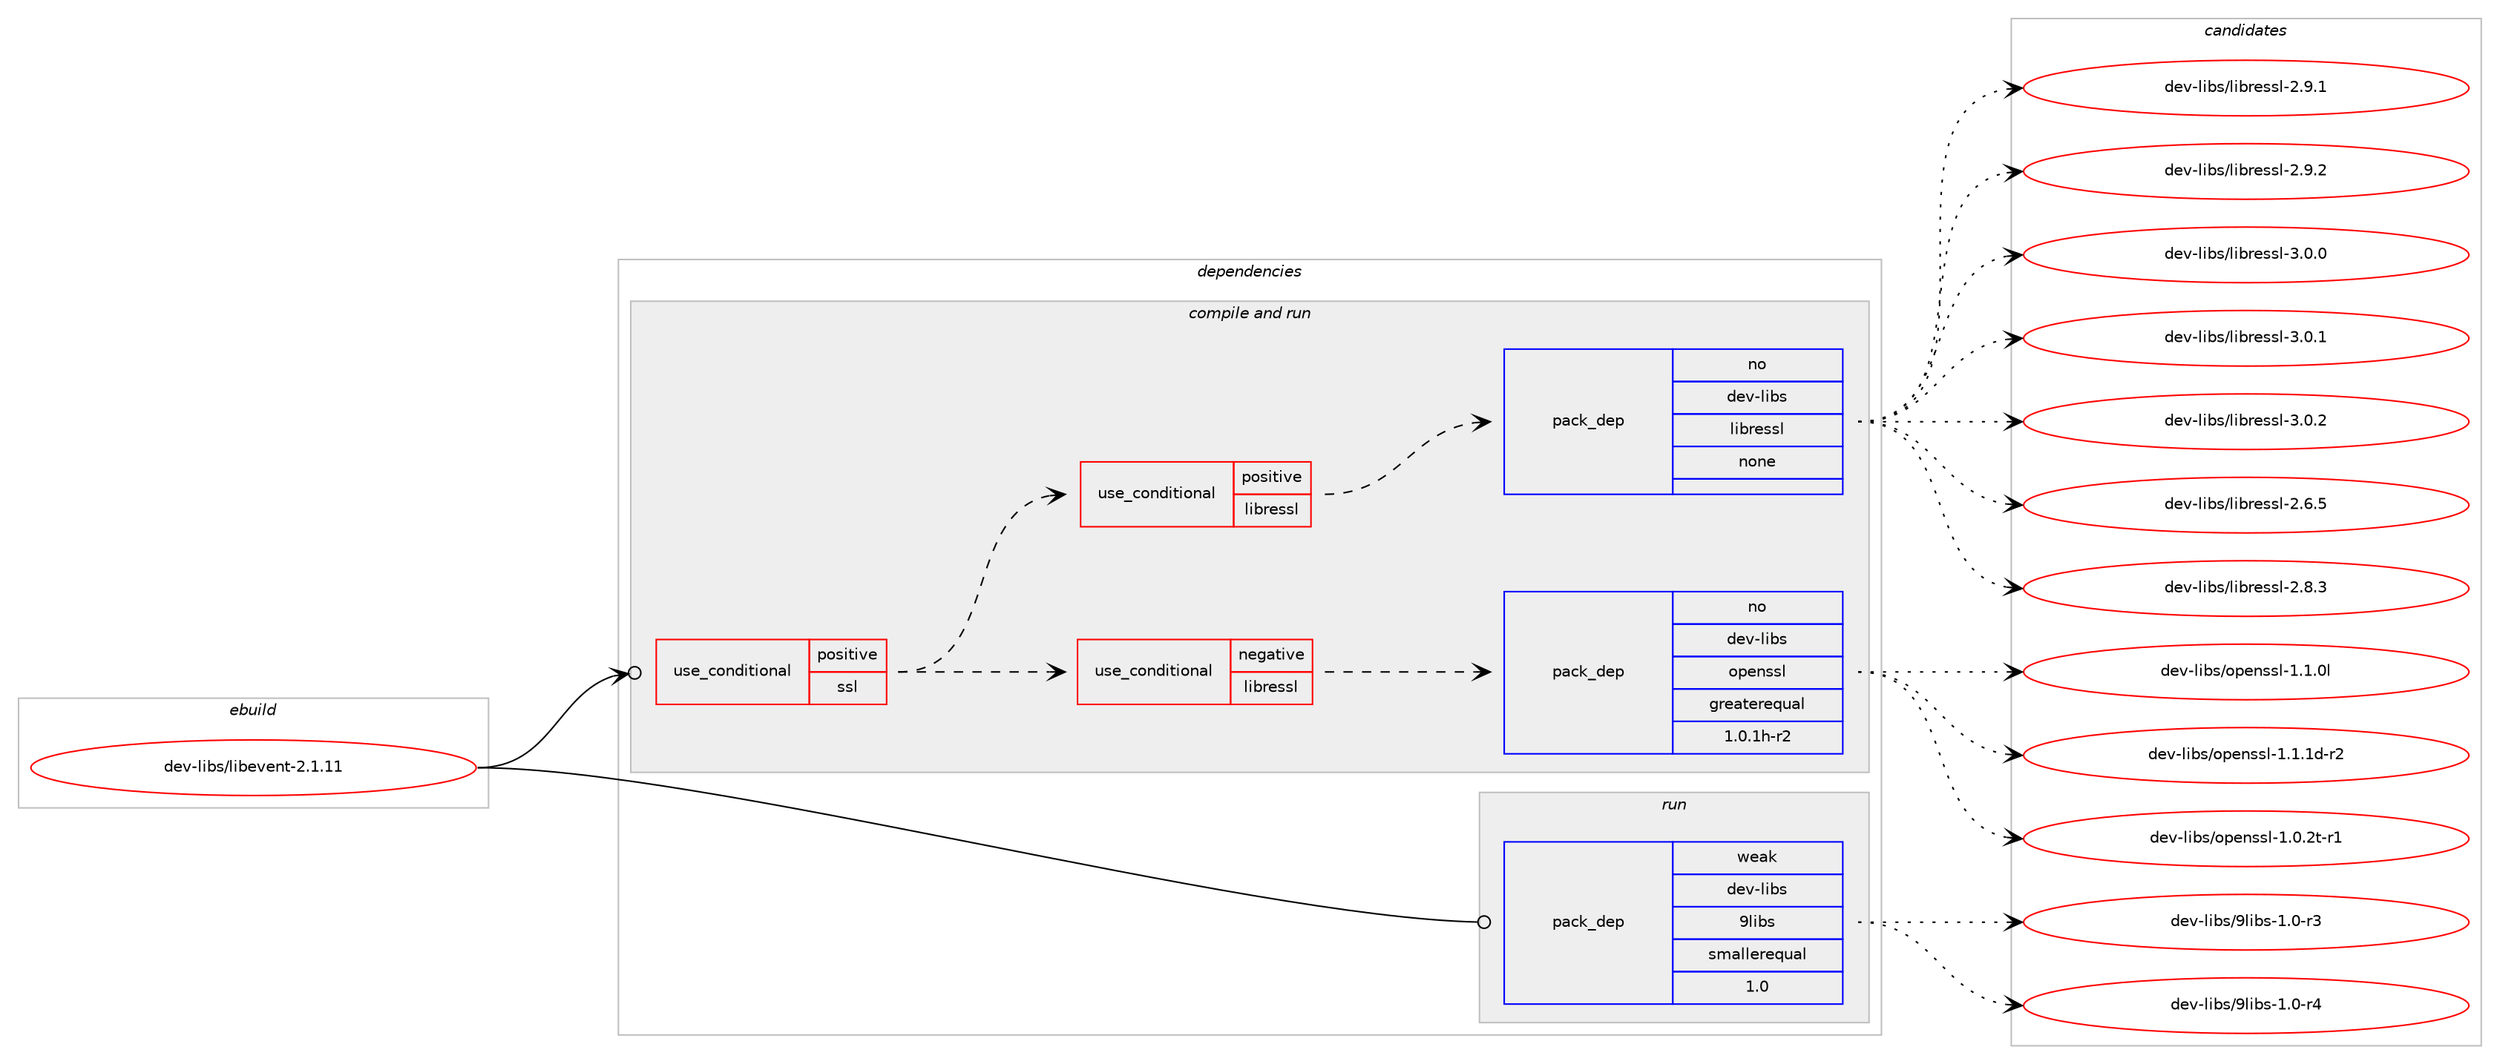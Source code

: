 digraph prolog {

# *************
# Graph options
# *************

newrank=true;
concentrate=true;
compound=true;
graph [rankdir=LR,fontname=Helvetica,fontsize=10,ranksep=1.5];#, ranksep=2.5, nodesep=0.2];
edge  [arrowhead=vee];
node  [fontname=Helvetica,fontsize=10];

# **********
# The ebuild
# **********

subgraph cluster_leftcol {
color=gray;
rank=same;
label=<<i>ebuild</i>>;
id [label="dev-libs/libevent-2.1.11", color=red, width=4, href="../dev-libs/libevent-2.1.11.svg"];
}

# ****************
# The dependencies
# ****************

subgraph cluster_midcol {
color=gray;
label=<<i>dependencies</i>>;
subgraph cluster_compile {
fillcolor="#eeeeee";
style=filled;
label=<<i>compile</i>>;
}
subgraph cluster_compileandrun {
fillcolor="#eeeeee";
style=filled;
label=<<i>compile and run</i>>;
subgraph cond131658 {
dependency565311 [label=<<TABLE BORDER="0" CELLBORDER="1" CELLSPACING="0" CELLPADDING="4"><TR><TD ROWSPAN="3" CELLPADDING="10">use_conditional</TD></TR><TR><TD>positive</TD></TR><TR><TD>ssl</TD></TR></TABLE>>, shape=none, color=red];
subgraph cond131659 {
dependency565312 [label=<<TABLE BORDER="0" CELLBORDER="1" CELLSPACING="0" CELLPADDING="4"><TR><TD ROWSPAN="3" CELLPADDING="10">use_conditional</TD></TR><TR><TD>negative</TD></TR><TR><TD>libressl</TD></TR></TABLE>>, shape=none, color=red];
subgraph pack422191 {
dependency565313 [label=<<TABLE BORDER="0" CELLBORDER="1" CELLSPACING="0" CELLPADDING="4" WIDTH="220"><TR><TD ROWSPAN="6" CELLPADDING="30">pack_dep</TD></TR><TR><TD WIDTH="110">no</TD></TR><TR><TD>dev-libs</TD></TR><TR><TD>openssl</TD></TR><TR><TD>greaterequal</TD></TR><TR><TD>1.0.1h-r2</TD></TR></TABLE>>, shape=none, color=blue];
}
dependency565312:e -> dependency565313:w [weight=20,style="dashed",arrowhead="vee"];
}
dependency565311:e -> dependency565312:w [weight=20,style="dashed",arrowhead="vee"];
subgraph cond131660 {
dependency565314 [label=<<TABLE BORDER="0" CELLBORDER="1" CELLSPACING="0" CELLPADDING="4"><TR><TD ROWSPAN="3" CELLPADDING="10">use_conditional</TD></TR><TR><TD>positive</TD></TR><TR><TD>libressl</TD></TR></TABLE>>, shape=none, color=red];
subgraph pack422192 {
dependency565315 [label=<<TABLE BORDER="0" CELLBORDER="1" CELLSPACING="0" CELLPADDING="4" WIDTH="220"><TR><TD ROWSPAN="6" CELLPADDING="30">pack_dep</TD></TR><TR><TD WIDTH="110">no</TD></TR><TR><TD>dev-libs</TD></TR><TR><TD>libressl</TD></TR><TR><TD>none</TD></TR><TR><TD></TD></TR></TABLE>>, shape=none, color=blue];
}
dependency565314:e -> dependency565315:w [weight=20,style="dashed",arrowhead="vee"];
}
dependency565311:e -> dependency565314:w [weight=20,style="dashed",arrowhead="vee"];
}
id:e -> dependency565311:w [weight=20,style="solid",arrowhead="odotvee"];
}
subgraph cluster_run {
fillcolor="#eeeeee";
style=filled;
label=<<i>run</i>>;
subgraph pack422193 {
dependency565316 [label=<<TABLE BORDER="0" CELLBORDER="1" CELLSPACING="0" CELLPADDING="4" WIDTH="220"><TR><TD ROWSPAN="6" CELLPADDING="30">pack_dep</TD></TR><TR><TD WIDTH="110">weak</TD></TR><TR><TD>dev-libs</TD></TR><TR><TD>9libs</TD></TR><TR><TD>smallerequal</TD></TR><TR><TD>1.0</TD></TR></TABLE>>, shape=none, color=blue];
}
id:e -> dependency565316:w [weight=20,style="solid",arrowhead="odot"];
}
}

# **************
# The candidates
# **************

subgraph cluster_choices {
rank=same;
color=gray;
label=<<i>candidates</i>>;

subgraph choice422191 {
color=black;
nodesep=1;
choice1001011184510810598115471111121011101151151084549464846501164511449 [label="dev-libs/openssl-1.0.2t-r1", color=red, width=4,href="../dev-libs/openssl-1.0.2t-r1.svg"];
choice100101118451081059811547111112101110115115108454946494648108 [label="dev-libs/openssl-1.1.0l", color=red, width=4,href="../dev-libs/openssl-1.1.0l.svg"];
choice1001011184510810598115471111121011101151151084549464946491004511450 [label="dev-libs/openssl-1.1.1d-r2", color=red, width=4,href="../dev-libs/openssl-1.1.1d-r2.svg"];
dependency565313:e -> choice1001011184510810598115471111121011101151151084549464846501164511449:w [style=dotted,weight="100"];
dependency565313:e -> choice100101118451081059811547111112101110115115108454946494648108:w [style=dotted,weight="100"];
dependency565313:e -> choice1001011184510810598115471111121011101151151084549464946491004511450:w [style=dotted,weight="100"];
}
subgraph choice422192 {
color=black;
nodesep=1;
choice10010111845108105981154710810598114101115115108455046544653 [label="dev-libs/libressl-2.6.5", color=red, width=4,href="../dev-libs/libressl-2.6.5.svg"];
choice10010111845108105981154710810598114101115115108455046564651 [label="dev-libs/libressl-2.8.3", color=red, width=4,href="../dev-libs/libressl-2.8.3.svg"];
choice10010111845108105981154710810598114101115115108455046574649 [label="dev-libs/libressl-2.9.1", color=red, width=4,href="../dev-libs/libressl-2.9.1.svg"];
choice10010111845108105981154710810598114101115115108455046574650 [label="dev-libs/libressl-2.9.2", color=red, width=4,href="../dev-libs/libressl-2.9.2.svg"];
choice10010111845108105981154710810598114101115115108455146484648 [label="dev-libs/libressl-3.0.0", color=red, width=4,href="../dev-libs/libressl-3.0.0.svg"];
choice10010111845108105981154710810598114101115115108455146484649 [label="dev-libs/libressl-3.0.1", color=red, width=4,href="../dev-libs/libressl-3.0.1.svg"];
choice10010111845108105981154710810598114101115115108455146484650 [label="dev-libs/libressl-3.0.2", color=red, width=4,href="../dev-libs/libressl-3.0.2.svg"];
dependency565315:e -> choice10010111845108105981154710810598114101115115108455046544653:w [style=dotted,weight="100"];
dependency565315:e -> choice10010111845108105981154710810598114101115115108455046564651:w [style=dotted,weight="100"];
dependency565315:e -> choice10010111845108105981154710810598114101115115108455046574649:w [style=dotted,weight="100"];
dependency565315:e -> choice10010111845108105981154710810598114101115115108455046574650:w [style=dotted,weight="100"];
dependency565315:e -> choice10010111845108105981154710810598114101115115108455146484648:w [style=dotted,weight="100"];
dependency565315:e -> choice10010111845108105981154710810598114101115115108455146484649:w [style=dotted,weight="100"];
dependency565315:e -> choice10010111845108105981154710810598114101115115108455146484650:w [style=dotted,weight="100"];
}
subgraph choice422193 {
color=black;
nodesep=1;
choice1001011184510810598115475710810598115454946484511451 [label="dev-libs/9libs-1.0-r3", color=red, width=4,href="../dev-libs/9libs-1.0-r3.svg"];
choice1001011184510810598115475710810598115454946484511452 [label="dev-libs/9libs-1.0-r4", color=red, width=4,href="../dev-libs/9libs-1.0-r4.svg"];
dependency565316:e -> choice1001011184510810598115475710810598115454946484511451:w [style=dotted,weight="100"];
dependency565316:e -> choice1001011184510810598115475710810598115454946484511452:w [style=dotted,weight="100"];
}
}

}

